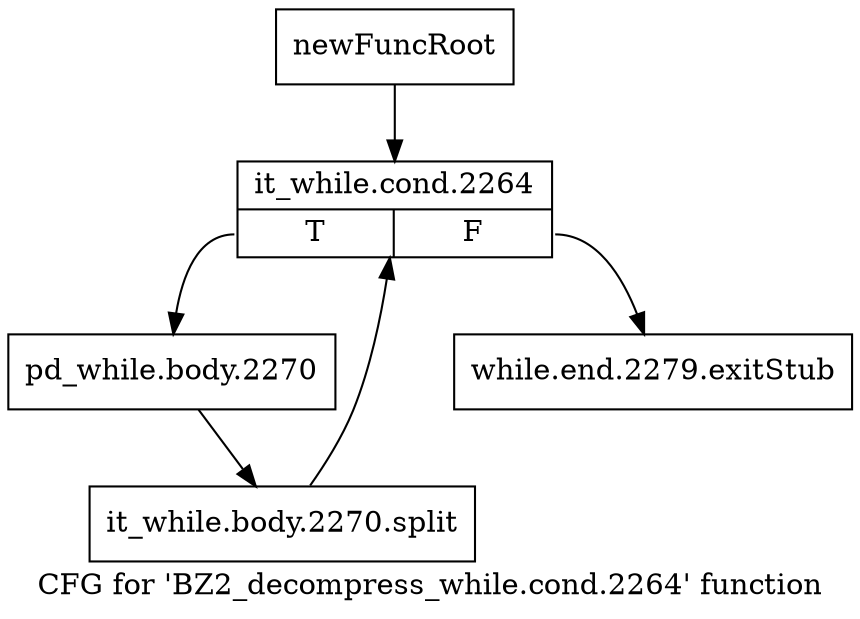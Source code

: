 digraph "CFG for 'BZ2_decompress_while.cond.2264' function" {
	label="CFG for 'BZ2_decompress_while.cond.2264' function";

	Node0x1978ad0 [shape=record,label="{newFuncRoot}"];
	Node0x1978ad0 -> Node0x1979000;
	Node0x1978b20 [shape=record,label="{while.end.2279.exitStub}"];
	Node0x1979000 [shape=record,label="{it_while.cond.2264|{<s0>T|<s1>F}}"];
	Node0x1979000:s0 -> Node0x1979050;
	Node0x1979000:s1 -> Node0x1978b20;
	Node0x1979050 [shape=record,label="{pd_while.body.2270}"];
	Node0x1979050 -> Node0x1c19810;
	Node0x1c19810 [shape=record,label="{it_while.body.2270.split}"];
	Node0x1c19810 -> Node0x1979000;
}
